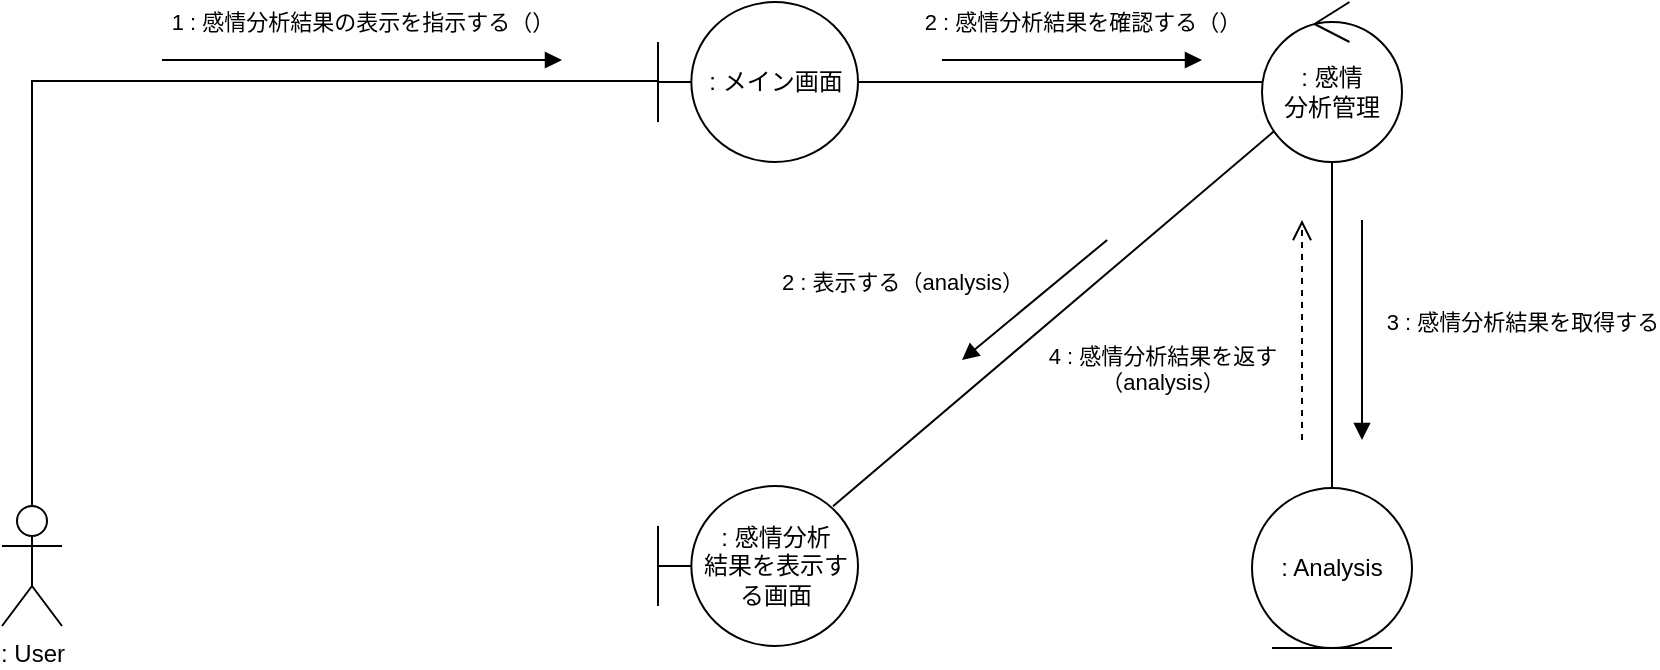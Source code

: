 <mxfile scale="5" border="10">
    <diagram id="mpP8sGz9FHktHrAXvyJB" name="ページ1">
        <mxGraphModel dx="1100" dy="771" grid="1" gridSize="10" guides="1" tooltips="1" connect="1" arrows="1" fold="1" page="1" pageScale="1" pageWidth="1169" pageHeight="827" background="#ffffff" math="0" shadow="0">
            <root>
                <mxCell id="0"/>
                <mxCell id="1" parent="0"/>
                <mxCell id="52" style="edgeStyle=orthogonalEdgeStyle;html=1;entryX=-0.003;entryY=0.494;entryDx=0;entryDy=0;entryPerimeter=0;rounded=0;endArrow=none;endFill=0;" parent="1" source="48" target="50" edge="1">
                    <mxGeometry relative="1" as="geometry">
                        <Array as="points">
                            <mxPoint x="55" y="170"/>
                        </Array>
                    </mxGeometry>
                </mxCell>
                <mxCell id="48" value=": User" style="shape=umlActor;verticalLabelPosition=bottom;verticalAlign=top;html=1;outlineConnect=0;" parent="1" vertex="1">
                    <mxGeometry x="40" y="383" width="30" height="60" as="geometry"/>
                </mxCell>
                <mxCell id="56" style="rounded=0;html=1;endArrow=none;endFill=0;entryX=0.875;entryY=0.126;entryDx=0;entryDy=0;entryPerimeter=0;" parent="1" source="59" target="54" edge="1">
                    <mxGeometry relative="1" as="geometry"/>
                </mxCell>
                <mxCell id="63" style="edgeStyle=none;html=1;endArrow=none;endFill=0;rounded=0;" edge="1" parent="1" source="50" target="59">
                    <mxGeometry relative="1" as="geometry"/>
                </mxCell>
                <mxCell id="50" value=": メイン画面" style="shape=umlBoundary;whiteSpace=wrap;html=1;" parent="1" vertex="1">
                    <mxGeometry x="368" y="131" width="100" height="80" as="geometry"/>
                </mxCell>
                <mxCell id="53" value="1 : 感情分析結果の表示を指示する（）" style="html=1;verticalAlign=bottom;endArrow=block;rounded=0;" parent="1" edge="1">
                    <mxGeometry y="10" width="80" relative="1" as="geometry">
                        <mxPoint x="120" y="160.0" as="sourcePoint"/>
                        <mxPoint x="320" y="160.0" as="targetPoint"/>
                        <mxPoint as="offset"/>
                    </mxGeometry>
                </mxCell>
                <mxCell id="54" value=": 感情分析&lt;br&gt;結果を表示する画面" style="shape=umlBoundary;whiteSpace=wrap;html=1;" parent="1" vertex="1">
                    <mxGeometry x="368" y="373" width="100" height="80" as="geometry"/>
                </mxCell>
                <mxCell id="57" value="2 : 表示する（analysis）" style="html=1;verticalAlign=bottom;endArrow=block;rounded=0;" parent="1" edge="1">
                    <mxGeometry x="1" y="-42" width="80" relative="1" as="geometry">
                        <mxPoint x="592.57" y="250" as="sourcePoint"/>
                        <mxPoint x="520" y="310" as="targetPoint"/>
                        <mxPoint x="-3" y="2" as="offset"/>
                    </mxGeometry>
                </mxCell>
                <mxCell id="58" style="edgeStyle=none;rounded=0;html=1;entryX=0.5;entryY=0;entryDx=0;entryDy=0;endArrow=none;endFill=0;" edge="1" parent="1" source="59" target="60">
                    <mxGeometry relative="1" as="geometry"/>
                </mxCell>
                <mxCell id="59" value=": 感情&lt;br&gt;分析管理" style="ellipse;shape=umlControl;whiteSpace=wrap;html=1;" vertex="1" parent="1">
                    <mxGeometry x="670" y="131" width="70" height="80" as="geometry"/>
                </mxCell>
                <mxCell id="60" value=": Analysis" style="ellipse;shape=umlEntity;whiteSpace=wrap;html=1;" vertex="1" parent="1">
                    <mxGeometry x="665" y="374" width="80" height="80" as="geometry"/>
                </mxCell>
                <mxCell id="62" value="3 : 感情分析結果を取得する" style="html=1;verticalAlign=bottom;endArrow=block;rounded=0;" edge="1" parent="1">
                    <mxGeometry x="0.091" y="80" width="80" relative="1" as="geometry">
                        <mxPoint x="720" y="240" as="sourcePoint"/>
                        <mxPoint x="720" y="350" as="targetPoint"/>
                        <mxPoint as="offset"/>
                    </mxGeometry>
                </mxCell>
                <mxCell id="64" value="2 : 感情分析結果を確認する（）" style="html=1;verticalAlign=bottom;endArrow=block;rounded=0;" edge="1" parent="1">
                    <mxGeometry x="0.077" y="10" width="80" relative="1" as="geometry">
                        <mxPoint x="510" y="160" as="sourcePoint"/>
                        <mxPoint x="640" y="160" as="targetPoint"/>
                        <mxPoint as="offset"/>
                    </mxGeometry>
                </mxCell>
                <mxCell id="65" value="4 : 感情分析結果を返す&lt;br&gt;（analysis）" style="html=1;verticalAlign=bottom;endArrow=open;dashed=1;endSize=8;rounded=0;" edge="1" parent="1">
                    <mxGeometry x="-0.636" y="70" relative="1" as="geometry">
                        <mxPoint x="690" y="350" as="sourcePoint"/>
                        <mxPoint x="690" y="240" as="targetPoint"/>
                        <mxPoint as="offset"/>
                    </mxGeometry>
                </mxCell>
            </root>
        </mxGraphModel>
    </diagram>
</mxfile>